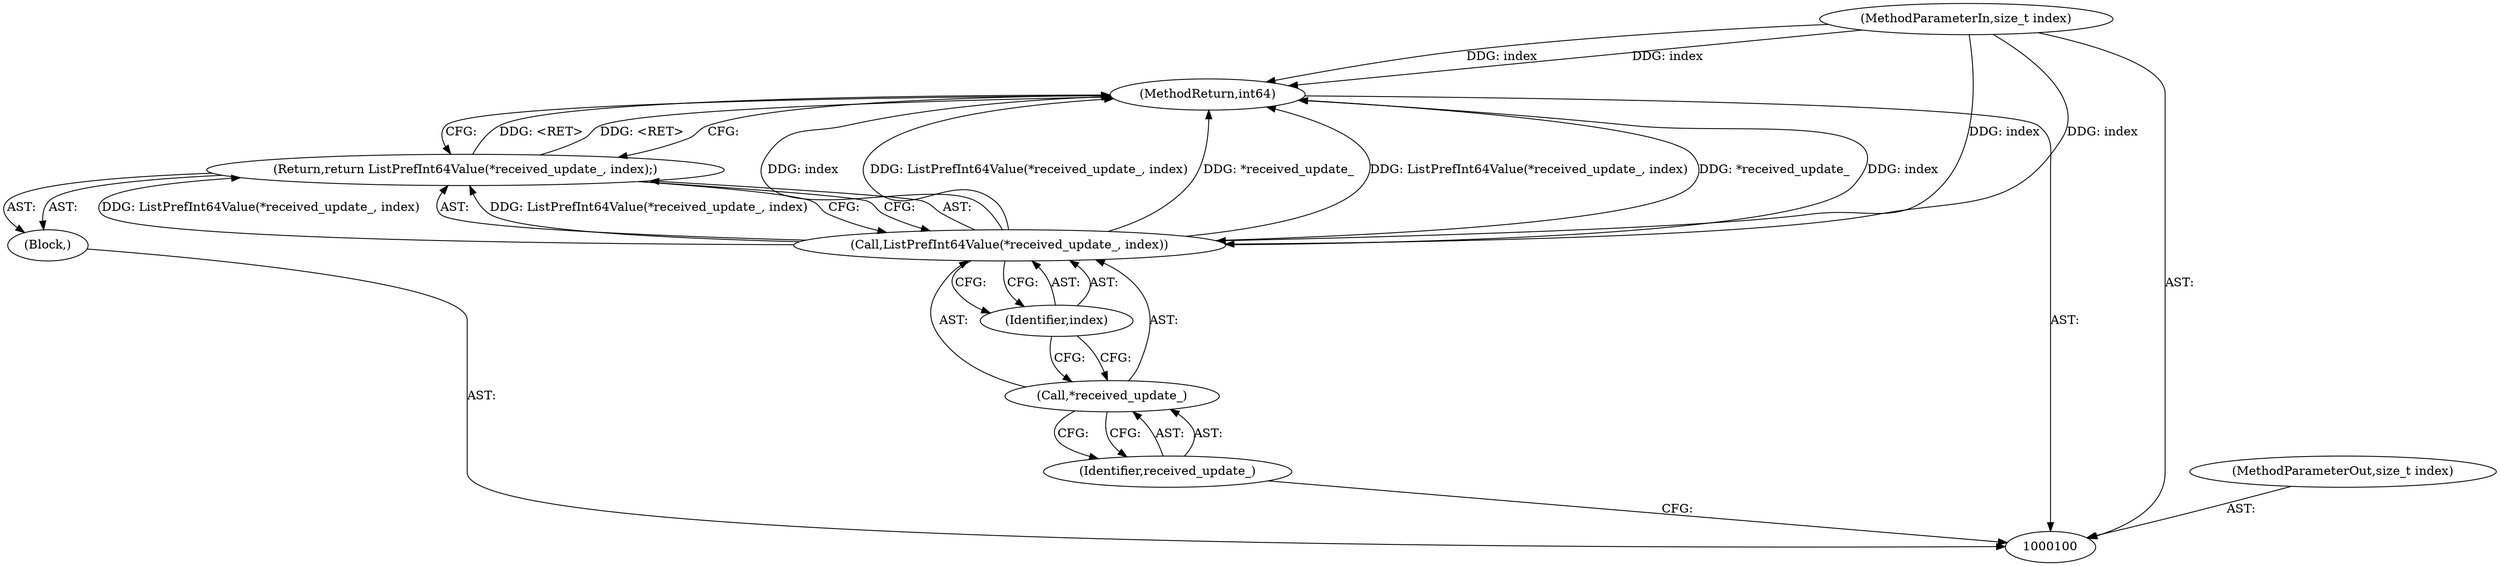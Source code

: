 digraph "1_Chrome_828eab2216a765dea92575c290421c115b8ad028_3" {
"1000108" [label="(MethodReturn,int64)"];
"1000101" [label="(MethodParameterIn,size_t index)"];
"1000123" [label="(MethodParameterOut,size_t index)"];
"1000102" [label="(Block,)"];
"1000104" [label="(Call,ListPrefInt64Value(*received_update_, index))"];
"1000105" [label="(Call,*received_update_)"];
"1000106" [label="(Identifier,received_update_)"];
"1000103" [label="(Return,return ListPrefInt64Value(*received_update_, index);)"];
"1000107" [label="(Identifier,index)"];
"1000108" -> "1000100"  [label="AST: "];
"1000108" -> "1000103"  [label="CFG: "];
"1000103" -> "1000108"  [label="DDG: <RET>"];
"1000104" -> "1000108"  [label="DDG: ListPrefInt64Value(*received_update_, index)"];
"1000104" -> "1000108"  [label="DDG: *received_update_"];
"1000104" -> "1000108"  [label="DDG: index"];
"1000101" -> "1000108"  [label="DDG: index"];
"1000101" -> "1000100"  [label="AST: "];
"1000101" -> "1000108"  [label="DDG: index"];
"1000101" -> "1000104"  [label="DDG: index"];
"1000123" -> "1000100"  [label="AST: "];
"1000102" -> "1000100"  [label="AST: "];
"1000103" -> "1000102"  [label="AST: "];
"1000104" -> "1000103"  [label="AST: "];
"1000104" -> "1000107"  [label="CFG: "];
"1000105" -> "1000104"  [label="AST: "];
"1000107" -> "1000104"  [label="AST: "];
"1000103" -> "1000104"  [label="CFG: "];
"1000104" -> "1000108"  [label="DDG: ListPrefInt64Value(*received_update_, index)"];
"1000104" -> "1000108"  [label="DDG: *received_update_"];
"1000104" -> "1000108"  [label="DDG: index"];
"1000104" -> "1000103"  [label="DDG: ListPrefInt64Value(*received_update_, index)"];
"1000101" -> "1000104"  [label="DDG: index"];
"1000105" -> "1000104"  [label="AST: "];
"1000105" -> "1000106"  [label="CFG: "];
"1000106" -> "1000105"  [label="AST: "];
"1000107" -> "1000105"  [label="CFG: "];
"1000106" -> "1000105"  [label="AST: "];
"1000106" -> "1000100"  [label="CFG: "];
"1000105" -> "1000106"  [label="CFG: "];
"1000103" -> "1000102"  [label="AST: "];
"1000103" -> "1000104"  [label="CFG: "];
"1000104" -> "1000103"  [label="AST: "];
"1000108" -> "1000103"  [label="CFG: "];
"1000103" -> "1000108"  [label="DDG: <RET>"];
"1000104" -> "1000103"  [label="DDG: ListPrefInt64Value(*received_update_, index)"];
"1000107" -> "1000104"  [label="AST: "];
"1000107" -> "1000105"  [label="CFG: "];
"1000104" -> "1000107"  [label="CFG: "];
}
